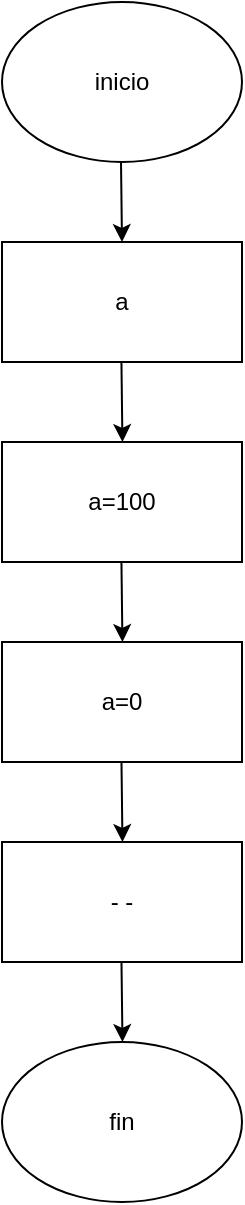 <mxfile version="22.0.2" type="device">
  <diagram name="Página-1" id="pdq7DfyfJwaA8wxfBtjF">
    <mxGraphModel dx="583" dy="347" grid="1" gridSize="10" guides="1" tooltips="1" connect="1" arrows="1" fold="1" page="1" pageScale="1" pageWidth="827" pageHeight="1169" math="0" shadow="0">
      <root>
        <mxCell id="0" />
        <mxCell id="1" parent="0" />
        <mxCell id="2bGt5oEarS-NO9finJ6x-1" value="inicio" style="ellipse;whiteSpace=wrap;html=1;" parent="1" vertex="1">
          <mxGeometry x="340" y="60" width="120" height="80" as="geometry" />
        </mxCell>
        <mxCell id="2bGt5oEarS-NO9finJ6x-2" value="" style="endArrow=classic;html=1;rounded=0;" parent="1" edge="1">
          <mxGeometry width="50" height="50" relative="1" as="geometry">
            <mxPoint x="399.5" y="140" as="sourcePoint" />
            <mxPoint x="400" y="180" as="targetPoint" />
          </mxGeometry>
        </mxCell>
        <mxCell id="2bGt5oEarS-NO9finJ6x-3" value="a" style="rounded=0;whiteSpace=wrap;html=1;" parent="1" vertex="1">
          <mxGeometry x="340" y="180" width="120" height="60" as="geometry" />
        </mxCell>
        <mxCell id="2bGt5oEarS-NO9finJ6x-4" value="" style="endArrow=classic;html=1;rounded=0;" parent="1" edge="1">
          <mxGeometry width="50" height="50" relative="1" as="geometry">
            <mxPoint x="399.72" y="240" as="sourcePoint" />
            <mxPoint x="400.22" y="280" as="targetPoint" />
          </mxGeometry>
        </mxCell>
        <mxCell id="2bGt5oEarS-NO9finJ6x-7" value="a=100" style="rounded=0;whiteSpace=wrap;html=1;" parent="1" vertex="1">
          <mxGeometry x="340" y="280" width="120" height="60" as="geometry" />
        </mxCell>
        <mxCell id="2bGt5oEarS-NO9finJ6x-9" value="" style="endArrow=classic;html=1;rounded=0;" parent="1" edge="1">
          <mxGeometry width="50" height="50" relative="1" as="geometry">
            <mxPoint x="399.74" y="440" as="sourcePoint" />
            <mxPoint x="400.24" y="480" as="targetPoint" />
          </mxGeometry>
        </mxCell>
        <mxCell id="2bGt5oEarS-NO9finJ6x-10" value="" style="endArrow=classic;html=1;rounded=0;" parent="1" edge="1">
          <mxGeometry width="50" height="50" relative="1" as="geometry">
            <mxPoint x="399.72" y="340" as="sourcePoint" />
            <mxPoint x="400.22" y="380" as="targetPoint" />
          </mxGeometry>
        </mxCell>
        <mxCell id="2bGt5oEarS-NO9finJ6x-12" value="- -" style="rounded=0;whiteSpace=wrap;html=1;" parent="1" vertex="1">
          <mxGeometry x="340" y="480" width="120" height="60" as="geometry" />
        </mxCell>
        <mxCell id="2bGt5oEarS-NO9finJ6x-15" value="a=0" style="rounded=0;whiteSpace=wrap;html=1;" parent="1" vertex="1">
          <mxGeometry x="340" y="380" width="120" height="60" as="geometry" />
        </mxCell>
        <mxCell id="oSntabCAs4oJirKbByPt-2" value="" style="endArrow=classic;html=1;rounded=0;" parent="1" edge="1">
          <mxGeometry width="50" height="50" relative="1" as="geometry">
            <mxPoint x="399.74" y="540" as="sourcePoint" />
            <mxPoint x="400.24" y="580" as="targetPoint" />
          </mxGeometry>
        </mxCell>
        <mxCell id="oSntabCAs4oJirKbByPt-3" value="fin" style="ellipse;whiteSpace=wrap;html=1;" parent="1" vertex="1">
          <mxGeometry x="340" y="580" width="120" height="80" as="geometry" />
        </mxCell>
      </root>
    </mxGraphModel>
  </diagram>
</mxfile>
